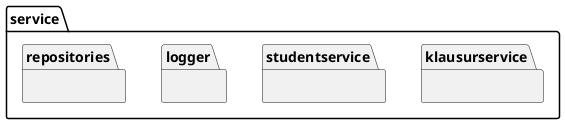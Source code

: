 @startuml
package service{
    package klausurservice {
    }
    package studentservice {
    }
    package logger {
    }
    package repositories {
    }
}
@enduml